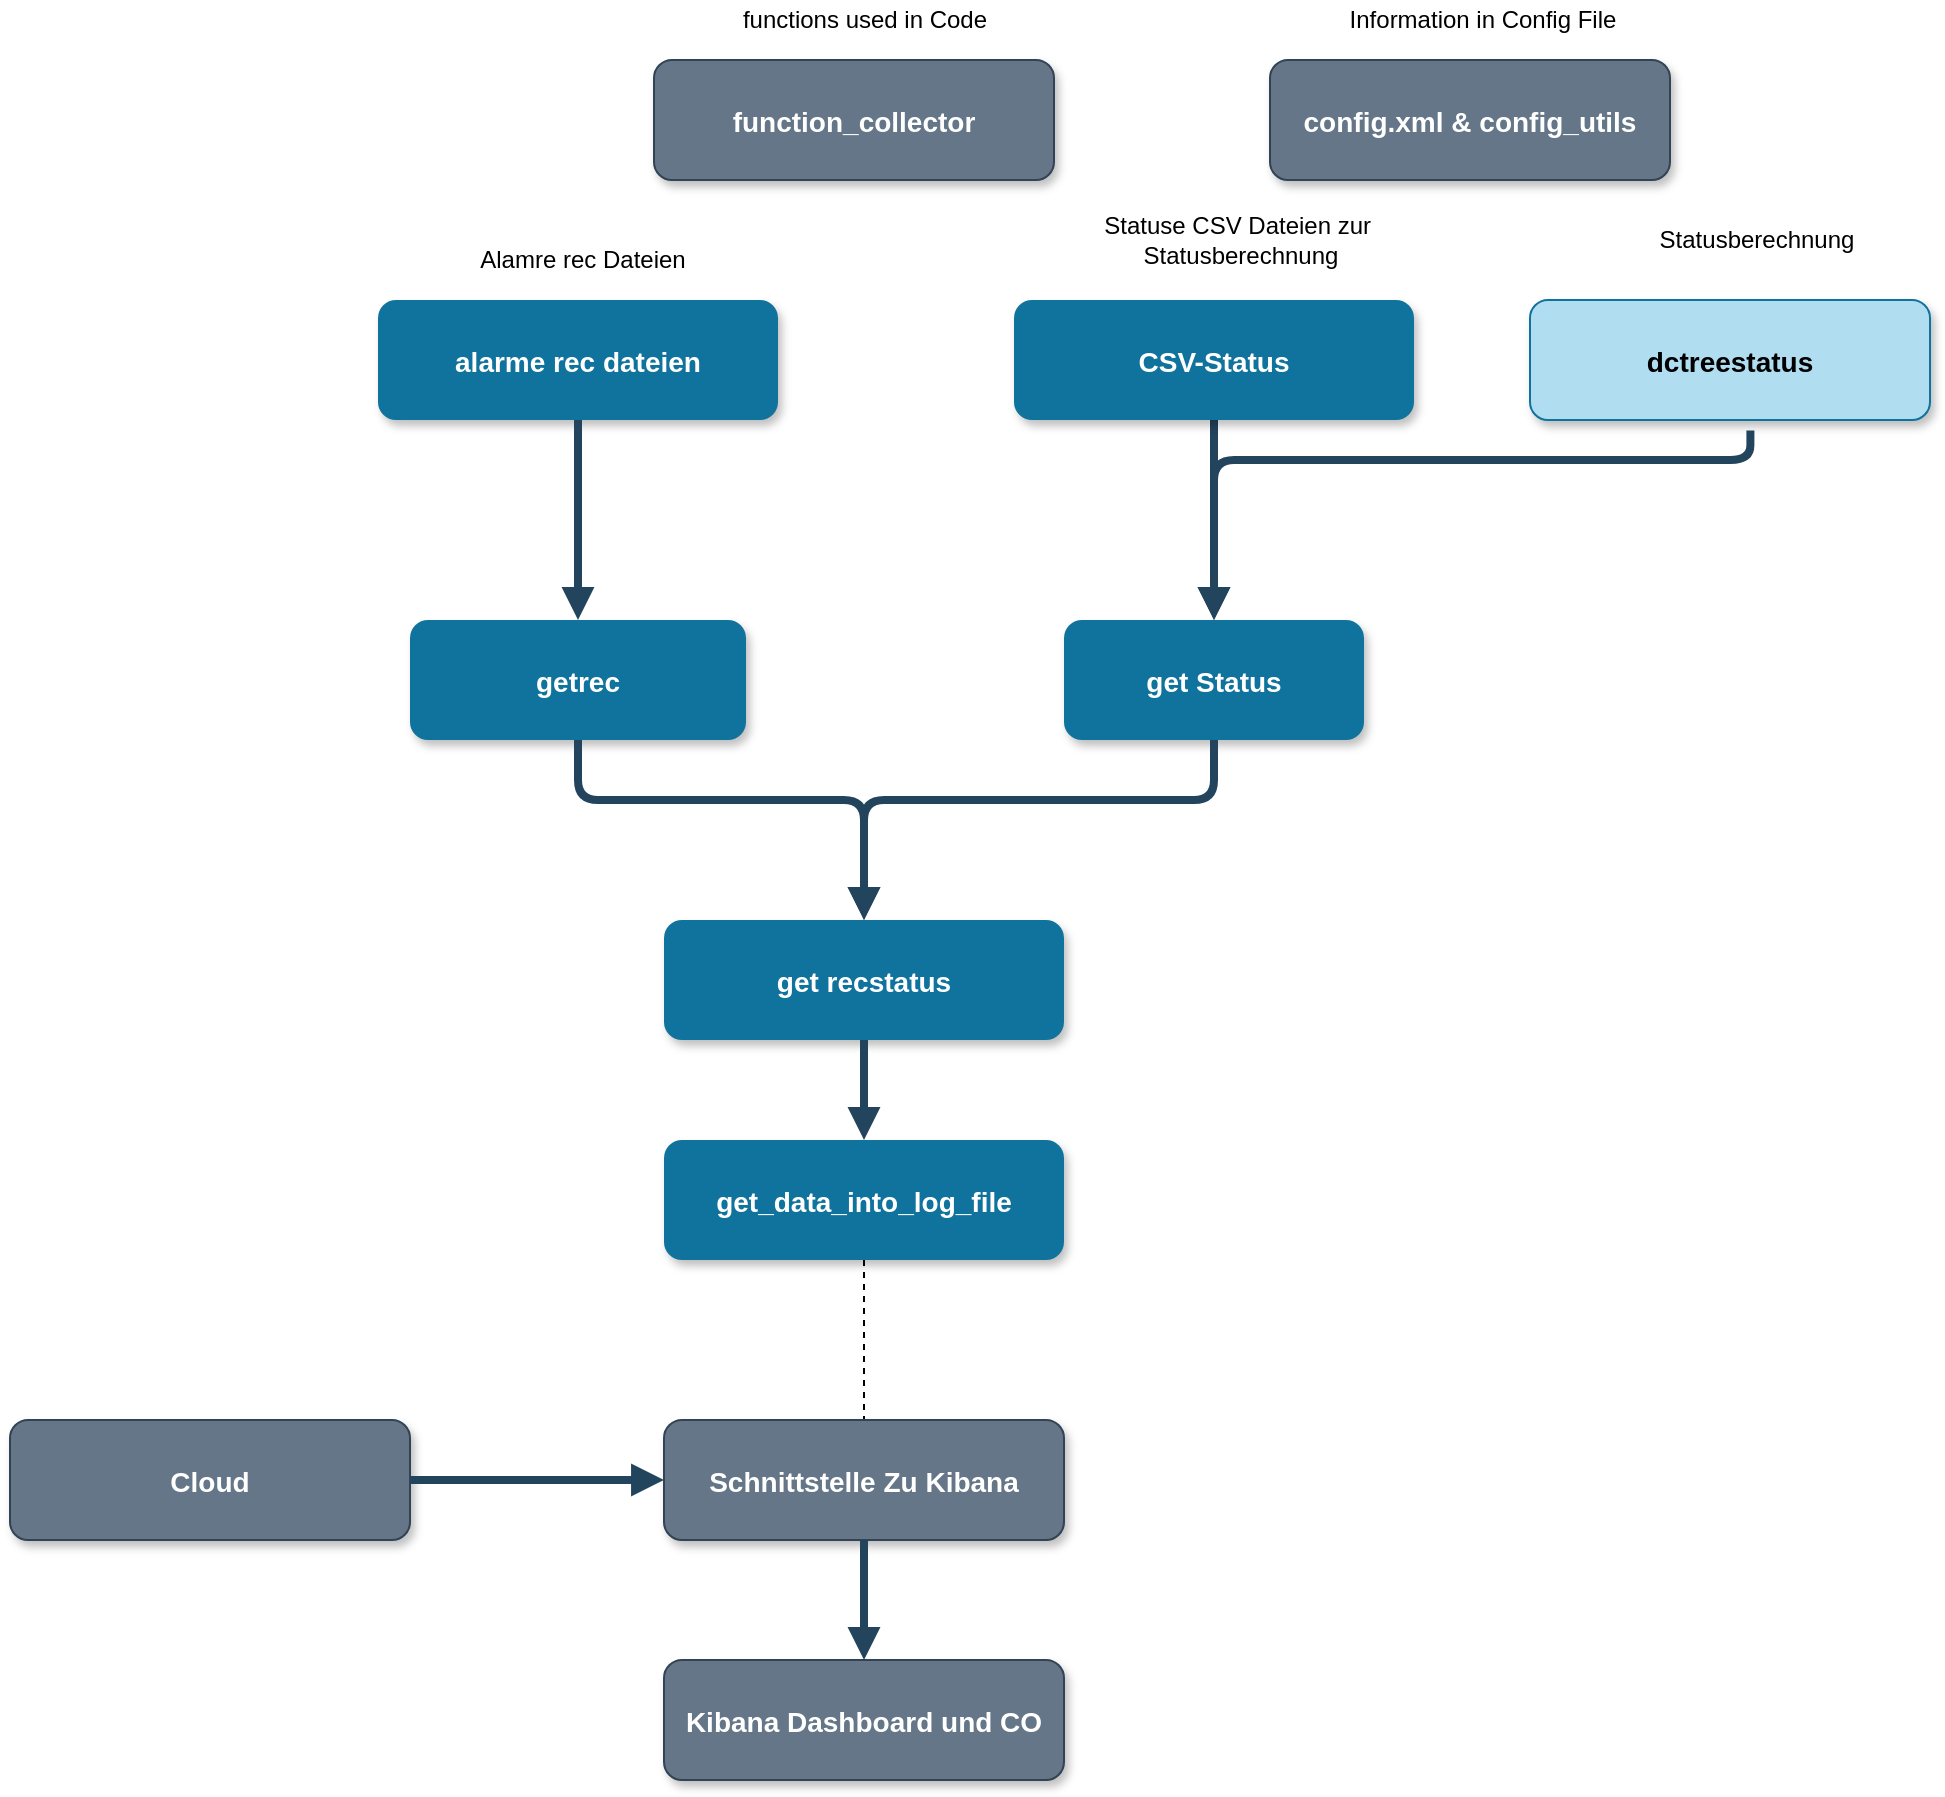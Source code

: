 <mxfile version="14.0.5" type="device"><diagram name="Page-1" id="97916047-d0de-89f5-080d-49f4d83e522f"><mxGraphModel dx="1842" dy="1000" grid="1" gridSize="10" guides="1" tooltips="1" connect="1" arrows="1" fold="1" page="1" pageScale="1.5" pageWidth="1169" pageHeight="827" background="#ffffff" math="0" shadow="0"><root><mxCell id="0"/><mxCell id="1" parent="0"/><mxCell id="2" value="alarme rec dateien" style="rounded=1;fillColor=#10739E;strokeColor=none;shadow=1;gradientColor=none;fontStyle=1;fontColor=#FFFFFF;fontSize=14;" parent="1" vertex="1"><mxGeometry x="534" y="220" width="200" height="60" as="geometry"/></mxCell><mxCell id="4" value="getrec" style="rounded=1;fillColor=#10739E;strokeColor=none;shadow=1;gradientColor=none;fontStyle=1;fontColor=#FFFFFF;fontSize=14;" parent="1" vertex="1"><mxGeometry x="550" y="380" width="168" height="60" as="geometry"/></mxCell><mxCell id="13" value="get recstatus" style="rounded=1;fillColor=#10739E;strokeColor=none;shadow=1;gradientColor=none;fontStyle=1;fontColor=#FFFFFF;fontSize=14;" parent="1" vertex="1"><mxGeometry x="677" y="530" width="200" height="60" as="geometry"/></mxCell><mxCell id="30" value="" style="edgeStyle=elbowEdgeStyle;elbow=vertical;strokeWidth=4;endArrow=block;endFill=1;fontStyle=1;strokeColor=#23445D;exitX=0.5;exitY=1;exitDx=0;exitDy=0;entryX=0.5;entryY=0;entryDx=0;entryDy=0;" parent="1" source="2" target="4" edge="1"><mxGeometry x="22" y="165.5" width="100" height="100" as="geometry"><mxPoint x="772" y="405.5" as="sourcePoint"/><mxPoint x="652" y="430" as="targetPoint"/><Array as="points"><mxPoint x="540" y="310"/><mxPoint x="680" y="350"/><mxPoint x="720" y="360"/></Array></mxGeometry></mxCell><mxCell id="GdetoIdC8lSfjooxgTnp-56" value="get Status" style="rounded=1;fillColor=#10739E;strokeColor=none;shadow=1;gradientColor=none;fontStyle=1;fontColor=#FFFFFF;fontSize=14;" parent="1" vertex="1"><mxGeometry x="877" y="380" width="150" height="60" as="geometry"/></mxCell><mxCell id="GdetoIdC8lSfjooxgTnp-60" value="" style="edgeStyle=elbowEdgeStyle;elbow=vertical;strokeWidth=4;endArrow=block;endFill=1;fontStyle=1;strokeColor=#23445D;entryX=0.5;entryY=0;entryDx=0;entryDy=0;exitX=0.5;exitY=1;exitDx=0;exitDy=0;" parent="1" source="QMBEIJeOVazgot8zG0hA-48" target="GdetoIdC8lSfjooxgTnp-56" edge="1"><mxGeometry x="22" y="165.5" width="100" height="100" as="geometry"><mxPoint x="772" y="405.5" as="sourcePoint"/><mxPoint x="972" y="455.5" as="targetPoint"/><Array as="points"><mxPoint x="952" y="350"/><mxPoint x="1240" y="300"/><mxPoint x="1170" y="340"/><mxPoint x="1430" y="300"/></Array></mxGeometry></mxCell><mxCell id="GdetoIdC8lSfjooxgTnp-92" value="get_data_into_log_file" style="rounded=1;fillColor=#10739E;strokeColor=none;shadow=1;gradientColor=none;fontStyle=1;fontColor=#FFFFFF;fontSize=14;" parent="1" vertex="1"><mxGeometry x="677" y="640" width="200" height="60" as="geometry"/></mxCell><mxCell id="rHwEfz5nDzIIDoOTExUP-60" value="" style="edgeStyle=elbowEdgeStyle;elbow=vertical;strokeWidth=4;endArrow=block;endFill=1;fontStyle=1;strokeColor=#23445D;exitX=0.5;exitY=1;exitDx=0;exitDy=0;entryX=0.5;entryY=0;entryDx=0;entryDy=0;" parent="1" source="GdetoIdC8lSfjooxgTnp-56" target="13" edge="1"><mxGeometry x="857" y="195.5" width="100" height="100" as="geometry"><mxPoint x="1250" y="490" as="sourcePoint"/><mxPoint x="1250" y="530" as="targetPoint"/><Array as="points"><mxPoint x="900" y="470"/><mxPoint x="1220" y="470"/><mxPoint x="1140" y="480"/><mxPoint x="1200" y="680"/><mxPoint x="1250" y="500"/><mxPoint x="1375" y="560"/><mxPoint x="1465" y="570"/><mxPoint x="1487" y="585.5"/></Array></mxGeometry></mxCell><mxCell id="rHwEfz5nDzIIDoOTExUP-63" value="" style="edgeStyle=elbowEdgeStyle;elbow=vertical;strokeWidth=4;endArrow=block;endFill=1;fontStyle=1;strokeColor=#23445D;exitX=0.5;exitY=1;exitDx=0;exitDy=0;entryX=0.5;entryY=0;entryDx=0;entryDy=0;" parent="1" source="4" target="13" edge="1"><mxGeometry x="497" y="295.5" width="100" height="100" as="geometry"><mxPoint x="890" y="590" as="sourcePoint"/><mxPoint x="1000" y="500" as="targetPoint"/><Array as="points"><mxPoint x="770" y="470"/><mxPoint x="890" y="470"/><mxPoint x="890" y="680"/><mxPoint x="890" y="600"/><mxPoint x="1015" y="660"/><mxPoint x="1105" y="670"/><mxPoint x="1127" y="685.5"/></Array></mxGeometry></mxCell><mxCell id="rHwEfz5nDzIIDoOTExUP-80" value="functions used in Code" style="text;html=1;strokeColor=none;fillColor=none;align=center;verticalAlign=middle;whiteSpace=wrap;rounded=0;" parent="1" vertex="1"><mxGeometry x="690.5" y="70" width="173" height="20" as="geometry"/></mxCell><mxCell id="QMBEIJeOVazgot8zG0hA-48" value="CSV-Status" style="rounded=1;fillColor=#10739E;strokeColor=none;shadow=1;gradientColor=none;fontStyle=1;fontColor=#FFFFFF;fontSize=14;" parent="1" vertex="1"><mxGeometry x="852" y="220" width="200" height="60" as="geometry"/></mxCell><mxCell id="QMBEIJeOVazgot8zG0hA-50" value="dctreestatus" style="rounded=1;fillColor=#b1ddf0;strokeColor=#10739e;shadow=1;fontStyle=1;fontSize=14;" parent="1" vertex="1"><mxGeometry x="1110" y="220" width="200" height="60" as="geometry"/></mxCell><mxCell id="QMBEIJeOVazgot8zG0hA-51" value="" style="edgeStyle=elbowEdgeStyle;elbow=vertical;strokeWidth=4;endArrow=block;endFill=1;fontStyle=1;strokeColor=#23445D;entryX=0.5;entryY=0;entryDx=0;entryDy=0;exitX=0.551;exitY=1.088;exitDx=0;exitDy=0;exitPerimeter=0;" parent="1" source="QMBEIJeOVazgot8zG0hA-50" target="GdetoIdC8lSfjooxgTnp-56" edge="1"><mxGeometry x="32" y="175.5" width="100" height="100" as="geometry"><mxPoint x="1350" y="275.5" as="sourcePoint"/><mxPoint x="1485" y="410" as="targetPoint"/><Array as="points"><mxPoint x="1265" y="300"/><mxPoint x="1540" y="300"/></Array></mxGeometry></mxCell><mxCell id="QMBEIJeOVazgot8zG0hA-54" value="function_collector" style="rounded=1;fillColor=#647687;strokeColor=#314354;shadow=1;fontStyle=1;fontSize=14;fontColor=#ffffff;" parent="1" vertex="1"><mxGeometry x="672" y="100" width="200" height="60" as="geometry"/></mxCell><mxCell id="QMBEIJeOVazgot8zG0hA-55" value="" style="edgeStyle=elbowEdgeStyle;elbow=vertical;strokeWidth=4;endArrow=block;endFill=1;fontStyle=1;strokeColor=#23445D;exitX=0.5;exitY=1;exitDx=0;exitDy=0;entryX=0.5;entryY=0;entryDx=0;entryDy=0;" parent="1" source="13" target="GdetoIdC8lSfjooxgTnp-92" edge="1"><mxGeometry x="61.5" y="305.5" width="100" height="100" as="geometry"><mxPoint x="454.5" y="600" as="sourcePoint"/><mxPoint x="1140" y="700" as="targetPoint"/><Array as="points"><mxPoint x="788" y="620"/><mxPoint x="940" y="600"/><mxPoint x="1080" y="640"/><mxPoint x="579.5" y="670"/><mxPoint x="669.5" y="680"/><mxPoint x="691.5" y="695.5"/></Array></mxGeometry></mxCell><mxCell id="QMBEIJeOVazgot8zG0hA-58" value="config.xml &amp; config_utils" style="rounded=1;fillColor=#647687;strokeColor=#314354;shadow=1;fontStyle=1;fontSize=14;fontColor=#ffffff;" parent="1" vertex="1"><mxGeometry x="980" y="100" width="200" height="60" as="geometry"/></mxCell><mxCell id="QMBEIJeOVazgot8zG0hA-59" value="Information in Config File" style="text;html=1;strokeColor=none;fillColor=none;align=center;verticalAlign=middle;whiteSpace=wrap;rounded=0;" parent="1" vertex="1"><mxGeometry x="1000" y="70" width="173" height="20" as="geometry"/></mxCell><mxCell id="QMBEIJeOVazgot8zG0hA-64" value="" style="endArrow=none;dashed=1;html=1;exitX=0.5;exitY=1;exitDx=0;exitDy=0;" parent="1" source="GdetoIdC8lSfjooxgTnp-92" edge="1"><mxGeometry width="50" height="50" relative="1" as="geometry"><mxPoint x="850" y="660" as="sourcePoint"/><mxPoint x="777" y="880" as="targetPoint"/><Array as="points"><mxPoint x="777" y="840"/></Array></mxGeometry></mxCell><mxCell id="QMBEIJeOVazgot8zG0hA-65" value="Schnittstelle Zu Kibana" style="rounded=1;fillColor=#647687;strokeColor=#314354;shadow=1;fontStyle=1;fontSize=14;fontColor=#ffffff;" parent="1" vertex="1"><mxGeometry x="677" y="780" width="200" height="60" as="geometry"/></mxCell><mxCell id="kmbo_fCVQdAQUClNA1WE-31" value="" style="edgeStyle=elbowEdgeStyle;elbow=vertical;strokeWidth=4;endArrow=block;endFill=1;fontStyle=1;strokeColor=#23445D;exitX=0.5;exitY=1;exitDx=0;exitDy=0;entryX=0.5;entryY=0;entryDx=0;entryDy=0;" edge="1" parent="1" source="QMBEIJeOVazgot8zG0hA-65" target="kmbo_fCVQdAQUClNA1WE-32"><mxGeometry x="61" y="655.5" width="100" height="100" as="geometry"><mxPoint x="776.5" y="940" as="sourcePoint"/><mxPoint x="820" y="880" as="targetPoint"/><Array as="points"><mxPoint x="777" y="860"/><mxPoint x="950" y="840"/><mxPoint x="840" y="860"/><mxPoint x="787.5" y="970"/><mxPoint x="939.5" y="950"/><mxPoint x="1079.5" y="990"/><mxPoint x="579" y="1020"/><mxPoint x="669" y="1030"/><mxPoint x="691" y="1045.5"/></Array></mxGeometry></mxCell><mxCell id="kmbo_fCVQdAQUClNA1WE-32" value="Kibana Dashboard und CO" style="rounded=1;fillColor=#647687;strokeColor=#314354;shadow=1;fontStyle=1;fontSize=14;fontColor=#ffffff;" vertex="1" parent="1"><mxGeometry x="677" y="900" width="200" height="60" as="geometry"/></mxCell><mxCell id="kmbo_fCVQdAQUClNA1WE-33" value="Cloud" style="rounded=1;fillColor=#647687;strokeColor=#314354;shadow=1;fontStyle=1;fontSize=14;fontColor=#ffffff;" vertex="1" parent="1"><mxGeometry x="350" y="780" width="200" height="60" as="geometry"/></mxCell><mxCell id="kmbo_fCVQdAQUClNA1WE-34" value="" style="edgeStyle=elbowEdgeStyle;elbow=vertical;strokeWidth=4;endArrow=block;endFill=1;fontStyle=1;strokeColor=#23445D;exitX=1;exitY=0.5;exitDx=0;exitDy=0;entryX=0;entryY=0.5;entryDx=0;entryDy=0;" edge="1" parent="1" source="kmbo_fCVQdAQUClNA1WE-33" target="QMBEIJeOVazgot8zG0hA-65"><mxGeometry x="-156" y="645.5" width="100" height="100" as="geometry"><mxPoint x="560" y="830" as="sourcePoint"/><mxPoint x="560" y="890" as="targetPoint"/><Array as="points"><mxPoint x="640" y="810"/><mxPoint x="560" y="850"/><mxPoint x="733" y="830"/><mxPoint x="623" y="850"/><mxPoint x="570.5" y="960"/><mxPoint x="722.5" y="940"/><mxPoint x="862.5" y="980"/><mxPoint x="362" y="1010"/><mxPoint x="452" y="1020"/><mxPoint x="474" y="1035.5"/></Array></mxGeometry></mxCell><mxCell id="kmbo_fCVQdAQUClNA1WE-35" value="Statuse CSV Dateien zur&amp;nbsp; Statusberechnung" style="text;html=1;strokeColor=none;fillColor=none;align=center;verticalAlign=middle;whiteSpace=wrap;rounded=0;" vertex="1" parent="1"><mxGeometry x="879" y="180" width="173" height="20" as="geometry"/></mxCell><mxCell id="kmbo_fCVQdAQUClNA1WE-36" value="Statusberechnung" style="text;html=1;strokeColor=none;fillColor=none;align=center;verticalAlign=middle;whiteSpace=wrap;rounded=0;" vertex="1" parent="1"><mxGeometry x="1137" y="180" width="173" height="20" as="geometry"/></mxCell><mxCell id="kmbo_fCVQdAQUClNA1WE-37" value="Alamre rec Dateien" style="text;html=1;strokeColor=none;fillColor=none;align=center;verticalAlign=middle;whiteSpace=wrap;rounded=0;" vertex="1" parent="1"><mxGeometry x="550" y="190" width="173" height="20" as="geometry"/></mxCell></root></mxGraphModel></diagram></mxfile>